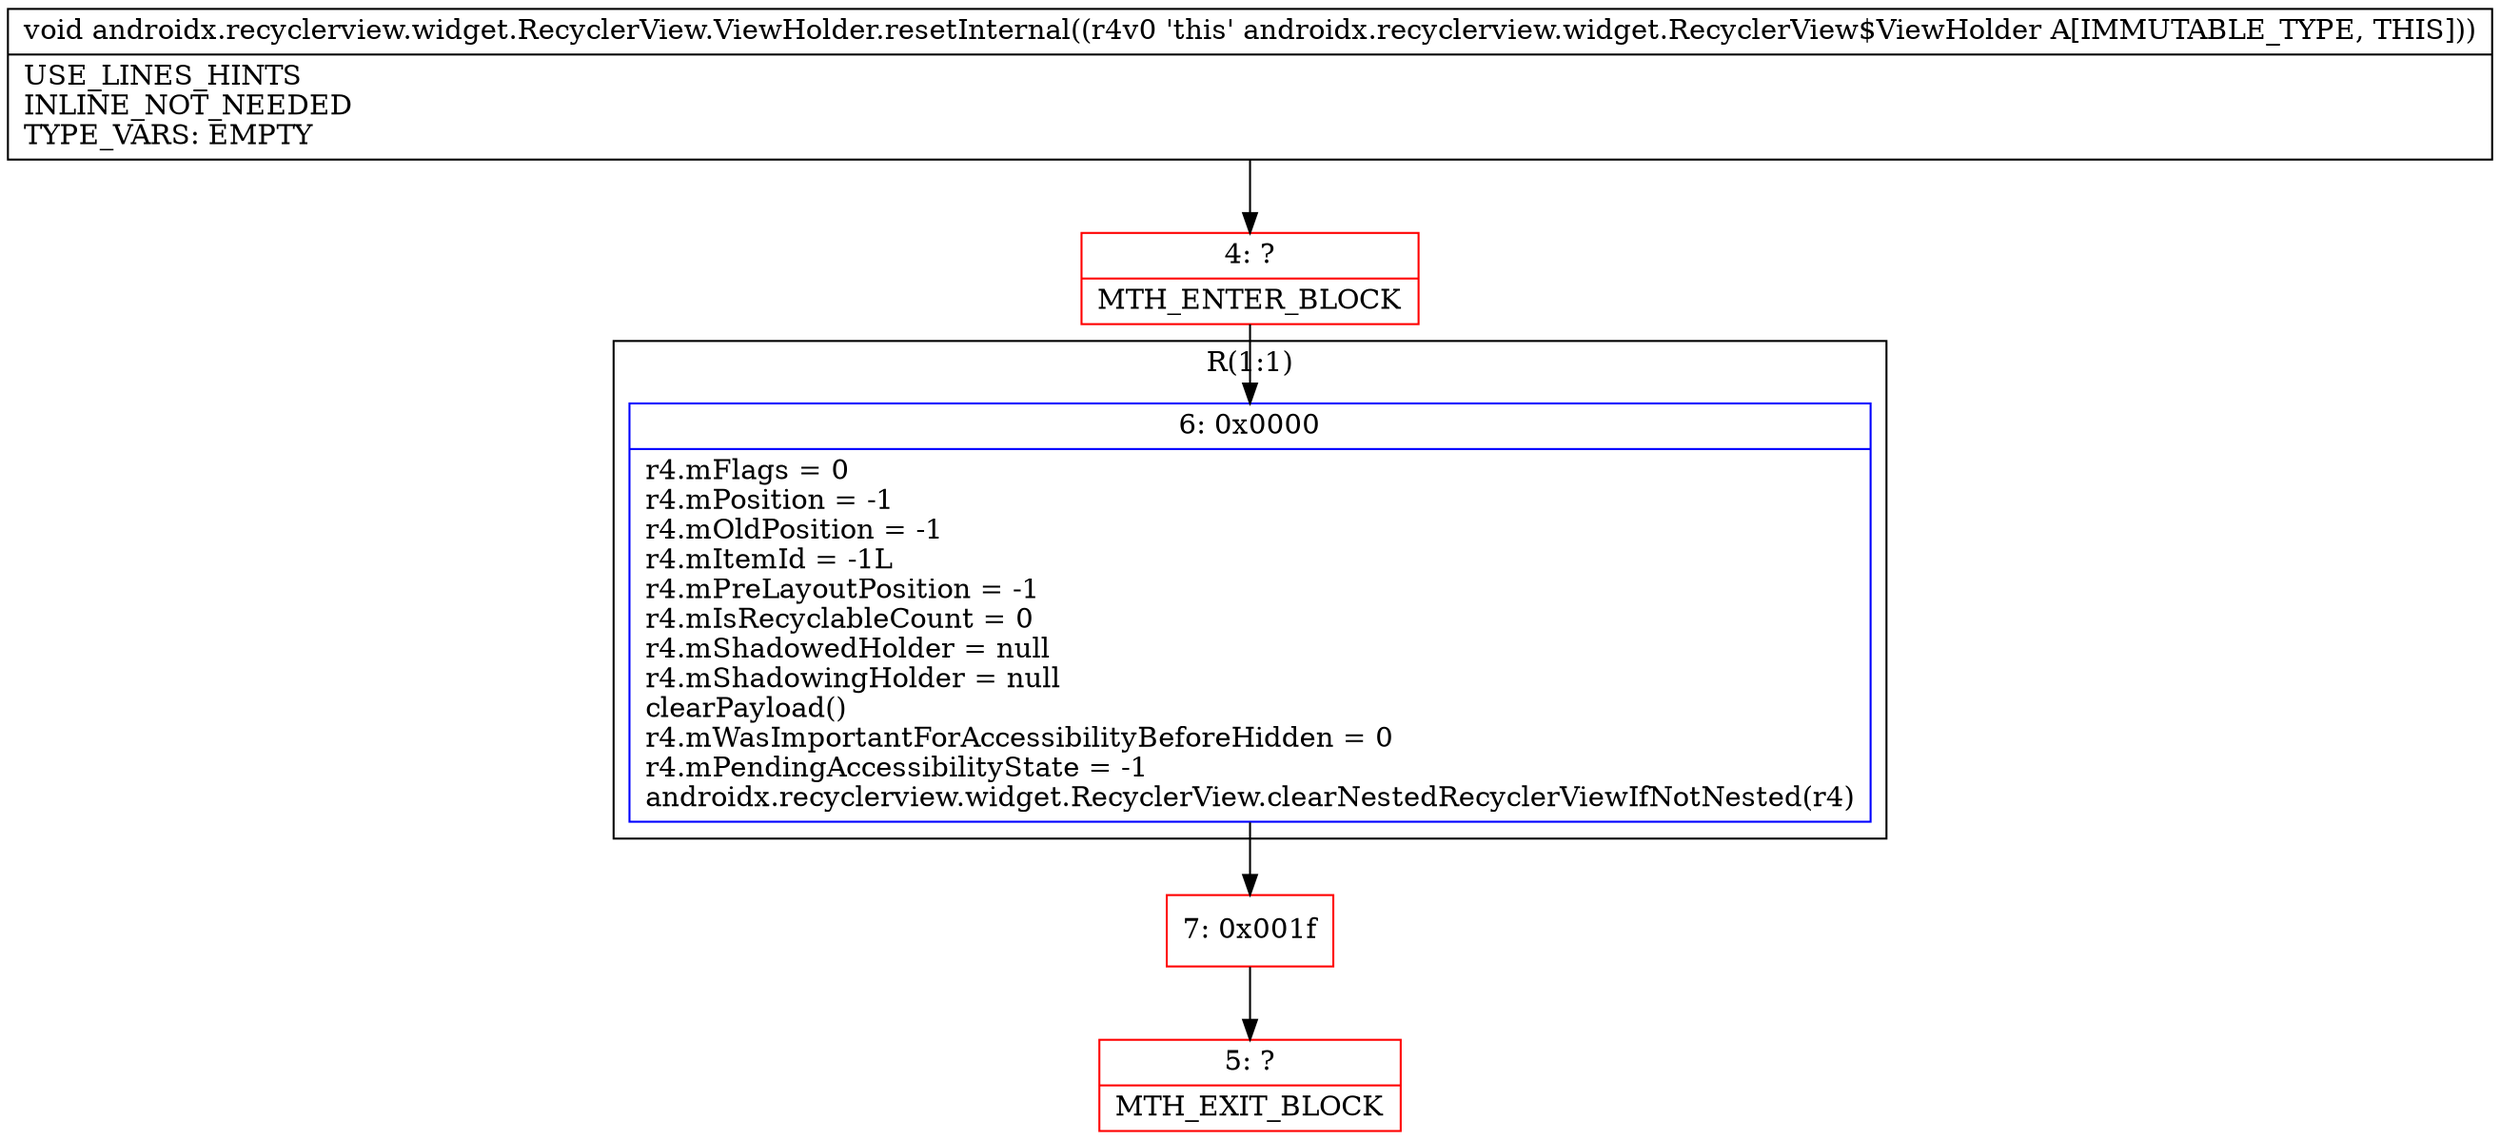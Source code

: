 digraph "CFG forandroidx.recyclerview.widget.RecyclerView.ViewHolder.resetInternal()V" {
subgraph cluster_Region_1900807327 {
label = "R(1:1)";
node [shape=record,color=blue];
Node_6 [shape=record,label="{6\:\ 0x0000|r4.mFlags = 0\lr4.mPosition = \-1\lr4.mOldPosition = \-1\lr4.mItemId = \-1L\lr4.mPreLayoutPosition = \-1\lr4.mIsRecyclableCount = 0\lr4.mShadowedHolder = null\lr4.mShadowingHolder = null\lclearPayload()\lr4.mWasImportantForAccessibilityBeforeHidden = 0\lr4.mPendingAccessibilityState = \-1\landroidx.recyclerview.widget.RecyclerView.clearNestedRecyclerViewIfNotNested(r4)\l}"];
}
Node_4 [shape=record,color=red,label="{4\:\ ?|MTH_ENTER_BLOCK\l}"];
Node_7 [shape=record,color=red,label="{7\:\ 0x001f}"];
Node_5 [shape=record,color=red,label="{5\:\ ?|MTH_EXIT_BLOCK\l}"];
MethodNode[shape=record,label="{void androidx.recyclerview.widget.RecyclerView.ViewHolder.resetInternal((r4v0 'this' androidx.recyclerview.widget.RecyclerView$ViewHolder A[IMMUTABLE_TYPE, THIS]))  | USE_LINES_HINTS\lINLINE_NOT_NEEDED\lTYPE_VARS: EMPTY\l}"];
MethodNode -> Node_4;Node_6 -> Node_7;
Node_4 -> Node_6;
Node_7 -> Node_5;
}

